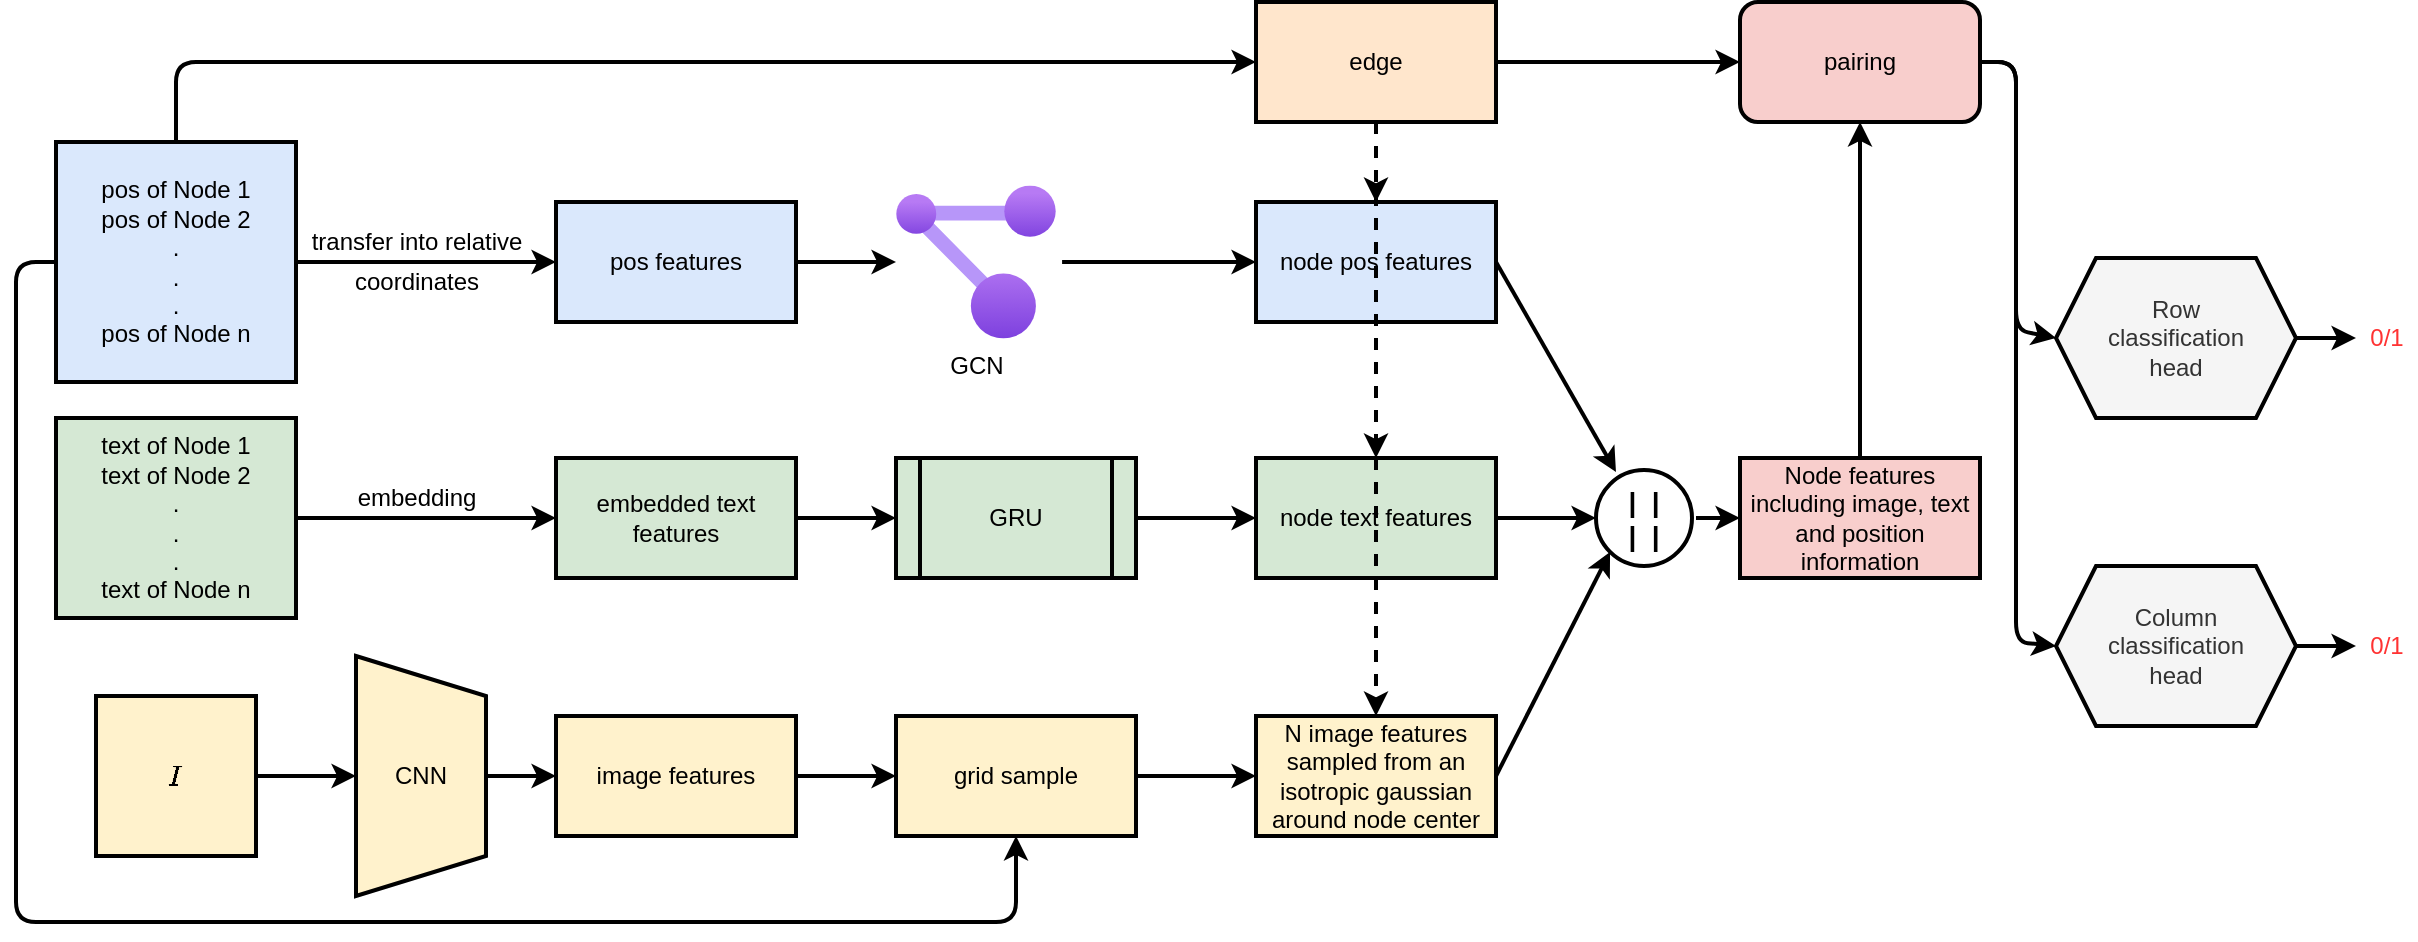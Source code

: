 <mxfile version="13.8.0" type="device"><diagram id="DWqqeAq-nwicBCnRLOhy" name="Page-1"><mxGraphModel dx="1426" dy="794" grid="1" gridSize="10" guides="1" tooltips="1" connect="1" arrows="1" fold="1" page="1" pageScale="1" pageWidth="850" pageHeight="1100" math="1" shadow="0"><root><mxCell id="0"/><mxCell id="1" parent="0"/><mxCell id="ubSWhLo01RGOkFPKLocF-2" value="pos of Node 1&lt;br&gt;pos of Node 2&lt;br&gt;.&lt;br&gt;.&lt;br&gt;.&lt;br&gt;pos of Node n" style="rounded=0;whiteSpace=wrap;html=1;fillColor=#dae8fc;strokeWidth=2;" vertex="1" parent="1"><mxGeometry x="80" y="120" width="120" height="120" as="geometry"/></mxCell><mxCell id="ubSWhLo01RGOkFPKLocF-3" value="text of Node 1&lt;br&gt;text of Node 2&lt;br&gt;.&lt;br&gt;.&lt;br&gt;.&lt;br&gt;text of Node n" style="rounded=0;whiteSpace=wrap;html=1;strokeWidth=2;fillColor=#d5e8d4;" vertex="1" parent="1"><mxGeometry x="80" y="258" width="120" height="100" as="geometry"/></mxCell><mxCell id="ubSWhLo01RGOkFPKLocF-4" value="$$I$$" style="whiteSpace=wrap;html=1;aspect=fixed;strokeWidth=2;fillColor=#fff2cc;" vertex="1" parent="1"><mxGeometry x="100" y="397" width="80" height="80" as="geometry"/></mxCell><mxCell id="ubSWhLo01RGOkFPKLocF-5" value="" style="endArrow=classic;html=1;exitX=1;exitY=0.5;exitDx=0;exitDy=0;strokeWidth=2;entryX=0;entryY=0.5;entryDx=0;entryDy=0;" edge="1" parent="1" source="ubSWhLo01RGOkFPKLocF-2" target="ubSWhLo01RGOkFPKLocF-13"><mxGeometry width="50" height="50" relative="1" as="geometry"><mxPoint x="520" y="360" as="sourcePoint"/><mxPoint x="420" y="180" as="targetPoint"/></mxGeometry></mxCell><mxCell id="ubSWhLo01RGOkFPKLocF-6" value="transfer into relative" style="text;html=1;align=center;verticalAlign=middle;resizable=0;points=[];autosize=1;" vertex="1" parent="1"><mxGeometry x="200" y="160" width="120" height="20" as="geometry"/></mxCell><mxCell id="ubSWhLo01RGOkFPKLocF-7" value="coordinates" style="text;html=1;align=center;verticalAlign=middle;resizable=0;points=[];autosize=1;" vertex="1" parent="1"><mxGeometry x="220" y="180" width="80" height="20" as="geometry"/></mxCell><mxCell id="ubSWhLo01RGOkFPKLocF-8" value="" style="endArrow=classic;html=1;strokeWidth=2;exitX=1;exitY=0.5;exitDx=0;exitDy=0;entryX=0;entryY=0.5;entryDx=0;entryDy=0;" edge="1" parent="1" source="ubSWhLo01RGOkFPKLocF-3" target="ubSWhLo01RGOkFPKLocF-14"><mxGeometry width="50" height="50" relative="1" as="geometry"><mxPoint x="520" y="338" as="sourcePoint"/><mxPoint x="320" y="308" as="targetPoint"/></mxGeometry></mxCell><mxCell id="ubSWhLo01RGOkFPKLocF-9" value="embedding" style="text;html=1;align=center;verticalAlign=middle;resizable=0;points=[];autosize=1;" vertex="1" parent="1"><mxGeometry x="225" y="288" width="70" height="20" as="geometry"/></mxCell><mxCell id="ubSWhLo01RGOkFPKLocF-10" value="CNN" style="shape=trapezoid;perimeter=trapezoidPerimeter;whiteSpace=wrap;html=1;fixedSize=1;strokeWidth=2;direction=south;fillColor=#fff2cc;" vertex="1" parent="1"><mxGeometry x="230" y="377" width="65" height="120" as="geometry"/></mxCell><mxCell id="ubSWhLo01RGOkFPKLocF-11" value="" style="endArrow=classic;html=1;strokeWidth=2;exitX=1;exitY=0.5;exitDx=0;exitDy=0;" edge="1" parent="1" source="ubSWhLo01RGOkFPKLocF-4" target="ubSWhLo01RGOkFPKLocF-10"><mxGeometry width="50" height="50" relative="1" as="geometry"><mxPoint x="520" y="317" as="sourcePoint"/><mxPoint x="570" y="267" as="targetPoint"/></mxGeometry></mxCell><mxCell id="ubSWhLo01RGOkFPKLocF-12" value="" style="endArrow=classic;html=1;strokeWidth=2;exitX=0.5;exitY=0;exitDx=0;exitDy=0;entryX=0;entryY=0.5;entryDx=0;entryDy=0;" edge="1" parent="1" source="ubSWhLo01RGOkFPKLocF-10" target="ubSWhLo01RGOkFPKLocF-15"><mxGeometry width="50" height="50" relative="1" as="geometry"><mxPoint x="520" y="317" as="sourcePoint"/><mxPoint x="420" y="437" as="targetPoint"/></mxGeometry></mxCell><mxCell id="ubSWhLo01RGOkFPKLocF-13" value="pos features" style="rounded=0;whiteSpace=wrap;html=1;strokeWidth=2;fillColor=#dae8fc;" vertex="1" parent="1"><mxGeometry x="330" y="150" width="120" height="60" as="geometry"/></mxCell><mxCell id="ubSWhLo01RGOkFPKLocF-14" value="embedded text features" style="rounded=0;whiteSpace=wrap;html=1;strokeWidth=2;fillColor=#d5e8d4;" vertex="1" parent="1"><mxGeometry x="330" y="278" width="120" height="60" as="geometry"/></mxCell><mxCell id="ubSWhLo01RGOkFPKLocF-15" value="image features" style="rounded=0;whiteSpace=wrap;html=1;strokeWidth=2;fillColor=#fff2cc;" vertex="1" parent="1"><mxGeometry x="330" y="407" width="120" height="60" as="geometry"/></mxCell><mxCell id="ubSWhLo01RGOkFPKLocF-19" value="GCN" style="aspect=fixed;html=1;points=[];align=center;image;fontSize=12;image=img/lib/azure2/management_governance/Resource_Graph_Explorer.svg;strokeColor=#000000;strokeWidth=2;" vertex="1" parent="1"><mxGeometry x="500" y="141.79" width="80" height="76.41" as="geometry"/></mxCell><mxCell id="ubSWhLo01RGOkFPKLocF-21" value="node text features" style="rounded=0;whiteSpace=wrap;html=1;strokeWidth=2;fillColor=#d5e8d4;" vertex="1" parent="1"><mxGeometry x="680" y="278" width="120" height="60" as="geometry"/></mxCell><mxCell id="ubSWhLo01RGOkFPKLocF-22" value="" style="endArrow=classic;html=1;strokeWidth=2;exitX=1;exitY=0.5;exitDx=0;exitDy=0;entryX=0;entryY=0.5;entryDx=0;entryDy=0;" edge="1" parent="1" source="ubSWhLo01RGOkFPKLocF-14" target="ubSWhLo01RGOkFPKLocF-31"><mxGeometry width="50" height="50" relative="1" as="geometry"><mxPoint x="540" y="308" as="sourcePoint"/><mxPoint x="620" y="308" as="targetPoint"/></mxGeometry></mxCell><mxCell id="ubSWhLo01RGOkFPKLocF-27" value="" style="endArrow=classic;html=1;strokeWidth=2;exitX=1;exitY=0.5;exitDx=0;exitDy=0;" edge="1" parent="1" source="ubSWhLo01RGOkFPKLocF-13"><mxGeometry width="50" height="50" relative="1" as="geometry"><mxPoint x="520" y="350" as="sourcePoint"/><mxPoint x="500" y="180" as="targetPoint"/></mxGeometry></mxCell><mxCell id="ubSWhLo01RGOkFPKLocF-28" value="" style="endArrow=classic;html=1;strokeWidth=2;exitX=0;exitY=0.5;exitDx=0;exitDy=0;entryX=0.5;entryY=1;entryDx=0;entryDy=0;" edge="1" parent="1" source="ubSWhLo01RGOkFPKLocF-2" target="ubSWhLo01RGOkFPKLocF-29"><mxGeometry width="50" height="50" relative="1" as="geometry"><mxPoint x="520" y="350" as="sourcePoint"/><mxPoint x="680" y="540" as="targetPoint"/><Array as="points"><mxPoint x="60" y="180"/><mxPoint x="60" y="510"/><mxPoint x="290" y="510"/><mxPoint x="560" y="510"/></Array></mxGeometry></mxCell><mxCell id="ubSWhLo01RGOkFPKLocF-29" value="grid sample" style="rounded=0;whiteSpace=wrap;html=1;strokeWidth=2;fillColor=#fff2cc;" vertex="1" parent="1"><mxGeometry x="500" y="407" width="120" height="60" as="geometry"/></mxCell><mxCell id="ubSWhLo01RGOkFPKLocF-30" value="" style="endArrow=classic;html=1;strokeWidth=2;exitX=1;exitY=0.5;exitDx=0;exitDy=0;entryX=0;entryY=0.5;entryDx=0;entryDy=0;" edge="1" parent="1" source="ubSWhLo01RGOkFPKLocF-15" target="ubSWhLo01RGOkFPKLocF-29"><mxGeometry width="50" height="50" relative="1" as="geometry"><mxPoint x="520" y="307" as="sourcePoint"/><mxPoint x="570" y="257" as="targetPoint"/></mxGeometry></mxCell><mxCell id="ubSWhLo01RGOkFPKLocF-31" value="GRU" style="shape=process;whiteSpace=wrap;html=1;backgroundOutline=1;fillColor=#d5e8d4;strokeWidth=2;" vertex="1" parent="1"><mxGeometry x="500" y="278" width="120" height="60" as="geometry"/></mxCell><mxCell id="ubSWhLo01RGOkFPKLocF-32" value="" style="endArrow=classic;html=1;strokeWidth=2;exitX=1;exitY=0.5;exitDx=0;exitDy=0;entryX=0;entryY=0.5;entryDx=0;entryDy=0;" edge="1" parent="1" source="ubSWhLo01RGOkFPKLocF-29" target="ubSWhLo01RGOkFPKLocF-34"><mxGeometry width="50" height="50" relative="1" as="geometry"><mxPoint x="520" y="307" as="sourcePoint"/><mxPoint x="870" y="437" as="targetPoint"/></mxGeometry></mxCell><mxCell id="ubSWhLo01RGOkFPKLocF-33" value="" style="endArrow=classic;html=1;strokeWidth=2;exitX=1;exitY=0.5;exitDx=0;exitDy=0;entryX=0;entryY=0.5;entryDx=0;entryDy=0;" edge="1" parent="1" source="ubSWhLo01RGOkFPKLocF-31" target="ubSWhLo01RGOkFPKLocF-21"><mxGeometry width="50" height="50" relative="1" as="geometry"><mxPoint x="520" y="328" as="sourcePoint"/><mxPoint x="570" y="278" as="targetPoint"/></mxGeometry></mxCell><mxCell id="ubSWhLo01RGOkFPKLocF-34" value="&lt;font style=&quot;font-size: 12px&quot;&gt;N image features sampled from an isotropic gaussian around node center&lt;/font&gt;" style="rounded=0;whiteSpace=wrap;html=1;strokeWidth=2;fillColor=#fff2cc;" vertex="1" parent="1"><mxGeometry x="680" y="407" width="120" height="60" as="geometry"/></mxCell><mxCell id="ubSWhLo01RGOkFPKLocF-39" value="node pos features" style="rounded=0;whiteSpace=wrap;html=1;strokeWidth=2;fillColor=#dae8fc;" vertex="1" parent="1"><mxGeometry x="680" y="150" width="120" height="60" as="geometry"/></mxCell><mxCell id="ubSWhLo01RGOkFPKLocF-42" value="" style="endArrow=classic;html=1;strokeWidth=2;exitX=1.038;exitY=0.5;exitDx=0;exitDy=0;exitPerimeter=0;entryX=0;entryY=0.5;entryDx=0;entryDy=0;" edge="1" parent="1" source="ubSWhLo01RGOkFPKLocF-19" target="ubSWhLo01RGOkFPKLocF-39"><mxGeometry width="50" height="50" relative="1" as="geometry"><mxPoint x="520" y="330" as="sourcePoint"/><mxPoint x="570" y="280" as="targetPoint"/></mxGeometry></mxCell><mxCell id="ubSWhLo01RGOkFPKLocF-44" value="edge" style="rounded=0;whiteSpace=wrap;html=1;strokeWidth=2;fillColor=#ffe6cc;" vertex="1" parent="1"><mxGeometry x="680" y="50" width="120" height="60" as="geometry"/></mxCell><mxCell id="ubSWhLo01RGOkFPKLocF-45" value="" style="endArrow=classic;html=1;strokeWidth=2;exitX=0.5;exitY=0;exitDx=0;exitDy=0;entryX=0;entryY=0.5;entryDx=0;entryDy=0;" edge="1" parent="1" source="ubSWhLo01RGOkFPKLocF-2" target="ubSWhLo01RGOkFPKLocF-44"><mxGeometry width="50" height="50" relative="1" as="geometry"><mxPoint x="520" y="390" as="sourcePoint"/><mxPoint x="570" y="340" as="targetPoint"/><Array as="points"><mxPoint x="140" y="80"/></Array></mxGeometry></mxCell><mxCell id="ubSWhLo01RGOkFPKLocF-46" value="" style="endArrow=classic;html=1;strokeWidth=2;exitX=0.5;exitY=1;exitDx=0;exitDy=0;dashed=1;" edge="1" parent="1" source="ubSWhLo01RGOkFPKLocF-44"><mxGeometry width="50" height="50" relative="1" as="geometry"><mxPoint x="520" y="390" as="sourcePoint"/><mxPoint x="740" y="150" as="targetPoint"/></mxGeometry></mxCell><mxCell id="ubSWhLo01RGOkFPKLocF-47" value="" style="endArrow=classic;html=1;strokeWidth=2;entryX=0.5;entryY=0;entryDx=0;entryDy=0;dashed=1;" edge="1" parent="1" target="ubSWhLo01RGOkFPKLocF-21"><mxGeometry width="50" height="50" relative="1" as="geometry"><mxPoint x="740" y="110" as="sourcePoint"/><mxPoint x="570" y="340" as="targetPoint"/></mxGeometry></mxCell><mxCell id="ubSWhLo01RGOkFPKLocF-48" value="" style="endArrow=classic;html=1;strokeWidth=2;exitX=0.5;exitY=1;exitDx=0;exitDy=0;dashed=1;entryX=0.5;entryY=0;entryDx=0;entryDy=0;" edge="1" parent="1" source="ubSWhLo01RGOkFPKLocF-44" target="ubSWhLo01RGOkFPKLocF-34"><mxGeometry width="50" height="50" relative="1" as="geometry"><mxPoint x="520" y="390" as="sourcePoint"/><mxPoint x="790" y="400" as="targetPoint"/></mxGeometry></mxCell><mxCell id="ubSWhLo01RGOkFPKLocF-52" value="" style="endArrow=classic;html=1;strokeWidth=2;exitX=1;exitY=0.5;exitDx=0;exitDy=0;entryX=0;entryY=1;entryDx=0;entryDy=0;" edge="1" parent="1" source="ubSWhLo01RGOkFPKLocF-34" target="ubSWhLo01RGOkFPKLocF-55"><mxGeometry width="50" height="50" relative="1" as="geometry"><mxPoint x="520" y="380" as="sourcePoint"/><mxPoint x="960" y="320" as="targetPoint"/></mxGeometry></mxCell><mxCell id="ubSWhLo01RGOkFPKLocF-53" value="" style="endArrow=classic;html=1;strokeWidth=2;exitX=1;exitY=0.5;exitDx=0;exitDy=0;entryX=0;entryY=0.5;entryDx=0;entryDy=0;" edge="1" parent="1" source="ubSWhLo01RGOkFPKLocF-21" target="ubSWhLo01RGOkFPKLocF-55"><mxGeometry width="50" height="50" relative="1" as="geometry"><mxPoint x="520" y="380" as="sourcePoint"/><mxPoint x="950" y="308" as="targetPoint"/></mxGeometry></mxCell><mxCell id="ubSWhLo01RGOkFPKLocF-54" value="" style="endArrow=classic;html=1;strokeWidth=2;exitX=1;exitY=0.5;exitDx=0;exitDy=0;entryX=0.208;entryY=0.021;entryDx=0;entryDy=0;entryPerimeter=0;" edge="1" parent="1" source="ubSWhLo01RGOkFPKLocF-39" target="ubSWhLo01RGOkFPKLocF-55"><mxGeometry width="50" height="50" relative="1" as="geometry"><mxPoint x="520" y="380" as="sourcePoint"/><mxPoint x="950" y="280" as="targetPoint"/></mxGeometry></mxCell><mxCell id="ubSWhLo01RGOkFPKLocF-55" value="&lt;b&gt;&lt;span style=&quot;font-size: 14px&quot;&gt;|&amp;nbsp; |&lt;/span&gt;&lt;br&gt;&lt;font style=&quot;font-size: 14px&quot;&gt;|&amp;nbsp; |&lt;/font&gt;&lt;/b&gt;" style="ellipse;whiteSpace=wrap;html=1;aspect=fixed;strokeWidth=2;fillColor=none;" vertex="1" parent="1"><mxGeometry x="850" y="284" width="48" height="48" as="geometry"/></mxCell><mxCell id="ubSWhLo01RGOkFPKLocF-57" value="Node features including image, text and position information" style="rounded=0;whiteSpace=wrap;html=1;strokeWidth=2;fillColor=#f8cecc;" vertex="1" parent="1"><mxGeometry x="922" y="278" width="120" height="60" as="geometry"/></mxCell><mxCell id="ubSWhLo01RGOkFPKLocF-58" value="" style="endArrow=classic;html=1;strokeWidth=2;entryX=0;entryY=0.5;entryDx=0;entryDy=0;" edge="1" parent="1" target="ubSWhLo01RGOkFPKLocF-57"><mxGeometry width="50" height="50" relative="1" as="geometry"><mxPoint x="900" y="308" as="sourcePoint"/><mxPoint x="562" y="300" as="targetPoint"/></mxGeometry></mxCell><mxCell id="ubSWhLo01RGOkFPKLocF-59" value="pairing" style="rounded=1;whiteSpace=wrap;html=1;strokeWidth=2;fillColor=#f8cecc;" vertex="1" parent="1"><mxGeometry x="922" y="50" width="120" height="60" as="geometry"/></mxCell><mxCell id="ubSWhLo01RGOkFPKLocF-60" value="" style="endArrow=classic;html=1;strokeWidth=2;exitX=1;exitY=0.5;exitDx=0;exitDy=0;entryX=0;entryY=0.5;entryDx=0;entryDy=0;" edge="1" parent="1" source="ubSWhLo01RGOkFPKLocF-44" target="ubSWhLo01RGOkFPKLocF-59"><mxGeometry width="50" height="50" relative="1" as="geometry"><mxPoint x="520" y="350" as="sourcePoint"/><mxPoint x="570" y="300" as="targetPoint"/></mxGeometry></mxCell><mxCell id="ubSWhLo01RGOkFPKLocF-61" value="" style="endArrow=classic;html=1;strokeWidth=2;exitX=0.5;exitY=0;exitDx=0;exitDy=0;entryX=0.5;entryY=1;entryDx=0;entryDy=0;" edge="1" parent="1" source="ubSWhLo01RGOkFPKLocF-57" target="ubSWhLo01RGOkFPKLocF-59"><mxGeometry width="50" height="50" relative="1" as="geometry"><mxPoint x="512" y="350" as="sourcePoint"/><mxPoint x="562" y="300" as="targetPoint"/></mxGeometry></mxCell><mxCell id="ubSWhLo01RGOkFPKLocF-62" value="" style="endArrow=classic;html=1;strokeWidth=2;exitX=1;exitY=0.5;exitDx=0;exitDy=0;entryX=0;entryY=0.5;entryDx=0;entryDy=0;" edge="1" parent="1" source="ubSWhLo01RGOkFPKLocF-59" target="ubSWhLo01RGOkFPKLocF-65"><mxGeometry width="50" height="50" relative="1" as="geometry"><mxPoint x="520" y="350" as="sourcePoint"/><mxPoint x="1180" y="210" as="targetPoint"/><Array as="points"><mxPoint x="1060" y="80"/><mxPoint x="1060" y="214"/></Array></mxGeometry></mxCell><mxCell id="ubSWhLo01RGOkFPKLocF-63" value="" style="endArrow=classic;html=1;strokeWidth=2;exitX=1;exitY=0.5;exitDx=0;exitDy=0;entryX=0;entryY=0.5;entryDx=0;entryDy=0;" edge="1" parent="1" source="ubSWhLo01RGOkFPKLocF-59" target="ubSWhLo01RGOkFPKLocF-66"><mxGeometry width="50" height="50" relative="1" as="geometry"><mxPoint x="1100" y="140" as="sourcePoint"/><mxPoint x="1180" y="380" as="targetPoint"/><Array as="points"><mxPoint x="1060" y="80"/><mxPoint x="1060" y="370"/></Array></mxGeometry></mxCell><mxCell id="ubSWhLo01RGOkFPKLocF-65" value="Row&lt;br&gt;classification&lt;br&gt;head" style="shape=hexagon;perimeter=hexagonPerimeter2;whiteSpace=wrap;html=1;fixedSize=1;strokeWidth=2;fillColor=#f5f5f5;fontColor=#333333;" vertex="1" parent="1"><mxGeometry x="1080" y="178" width="120" height="80" as="geometry"/></mxCell><mxCell id="ubSWhLo01RGOkFPKLocF-66" value="Column&lt;br&gt;classification&lt;br&gt;head" style="shape=hexagon;perimeter=hexagonPerimeter2;whiteSpace=wrap;html=1;fixedSize=1;strokeWidth=2;fillColor=#f5f5f5;fontColor=#333333;" vertex="1" parent="1"><mxGeometry x="1080" y="332" width="120" height="80" as="geometry"/></mxCell><mxCell id="ubSWhLo01RGOkFPKLocF-69" value="" style="endArrow=classic;html=1;strokeWidth=2;exitX=1;exitY=0.5;exitDx=0;exitDy=0;" edge="1" parent="1" source="ubSWhLo01RGOkFPKLocF-65"><mxGeometry width="50" height="50" relative="1" as="geometry"><mxPoint x="640" y="320" as="sourcePoint"/><mxPoint x="1230" y="218" as="targetPoint"/></mxGeometry></mxCell><mxCell id="ubSWhLo01RGOkFPKLocF-70" value="" style="endArrow=classic;html=1;strokeWidth=2;exitX=1;exitY=0.5;exitDx=0;exitDy=0;" edge="1" parent="1" source="ubSWhLo01RGOkFPKLocF-66"><mxGeometry width="50" height="50" relative="1" as="geometry"><mxPoint x="640" y="320" as="sourcePoint"/><mxPoint x="1230" y="372" as="targetPoint"/></mxGeometry></mxCell><mxCell id="ubSWhLo01RGOkFPKLocF-71" value="&lt;font color=&quot;#ff3333&quot;&gt;0/1&lt;/font&gt;" style="text;html=1;align=center;verticalAlign=middle;resizable=0;points=[];autosize=1;" vertex="1" parent="1"><mxGeometry x="1230" y="208" width="30" height="20" as="geometry"/></mxCell><mxCell id="ubSWhLo01RGOkFPKLocF-72" value="&lt;font color=&quot;#ff3333&quot;&gt;0/1&lt;/font&gt;" style="text;html=1;align=center;verticalAlign=middle;resizable=0;points=[];autosize=1;" vertex="1" parent="1"><mxGeometry x="1230" y="362" width="30" height="20" as="geometry"/></mxCell></root></mxGraphModel></diagram></mxfile>